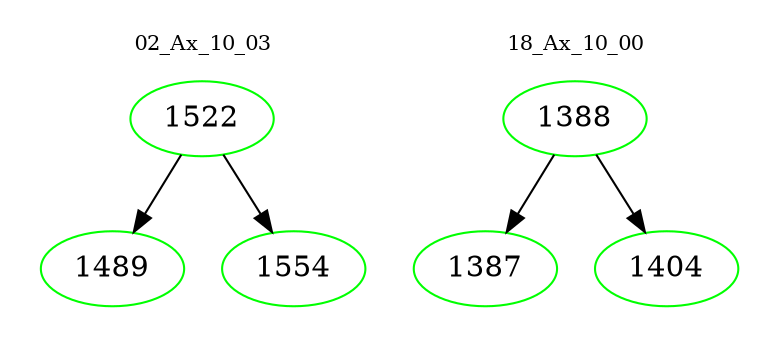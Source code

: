digraph{
subgraph cluster_0 {
color = white
label = "02_Ax_10_03";
fontsize=10;
T0_1522 [label="1522", color="green"]
T0_1522 -> T0_1489 [color="black"]
T0_1489 [label="1489", color="green"]
T0_1522 -> T0_1554 [color="black"]
T0_1554 [label="1554", color="green"]
}
subgraph cluster_1 {
color = white
label = "18_Ax_10_00";
fontsize=10;
T1_1388 [label="1388", color="green"]
T1_1388 -> T1_1387 [color="black"]
T1_1387 [label="1387", color="green"]
T1_1388 -> T1_1404 [color="black"]
T1_1404 [label="1404", color="green"]
}
}
